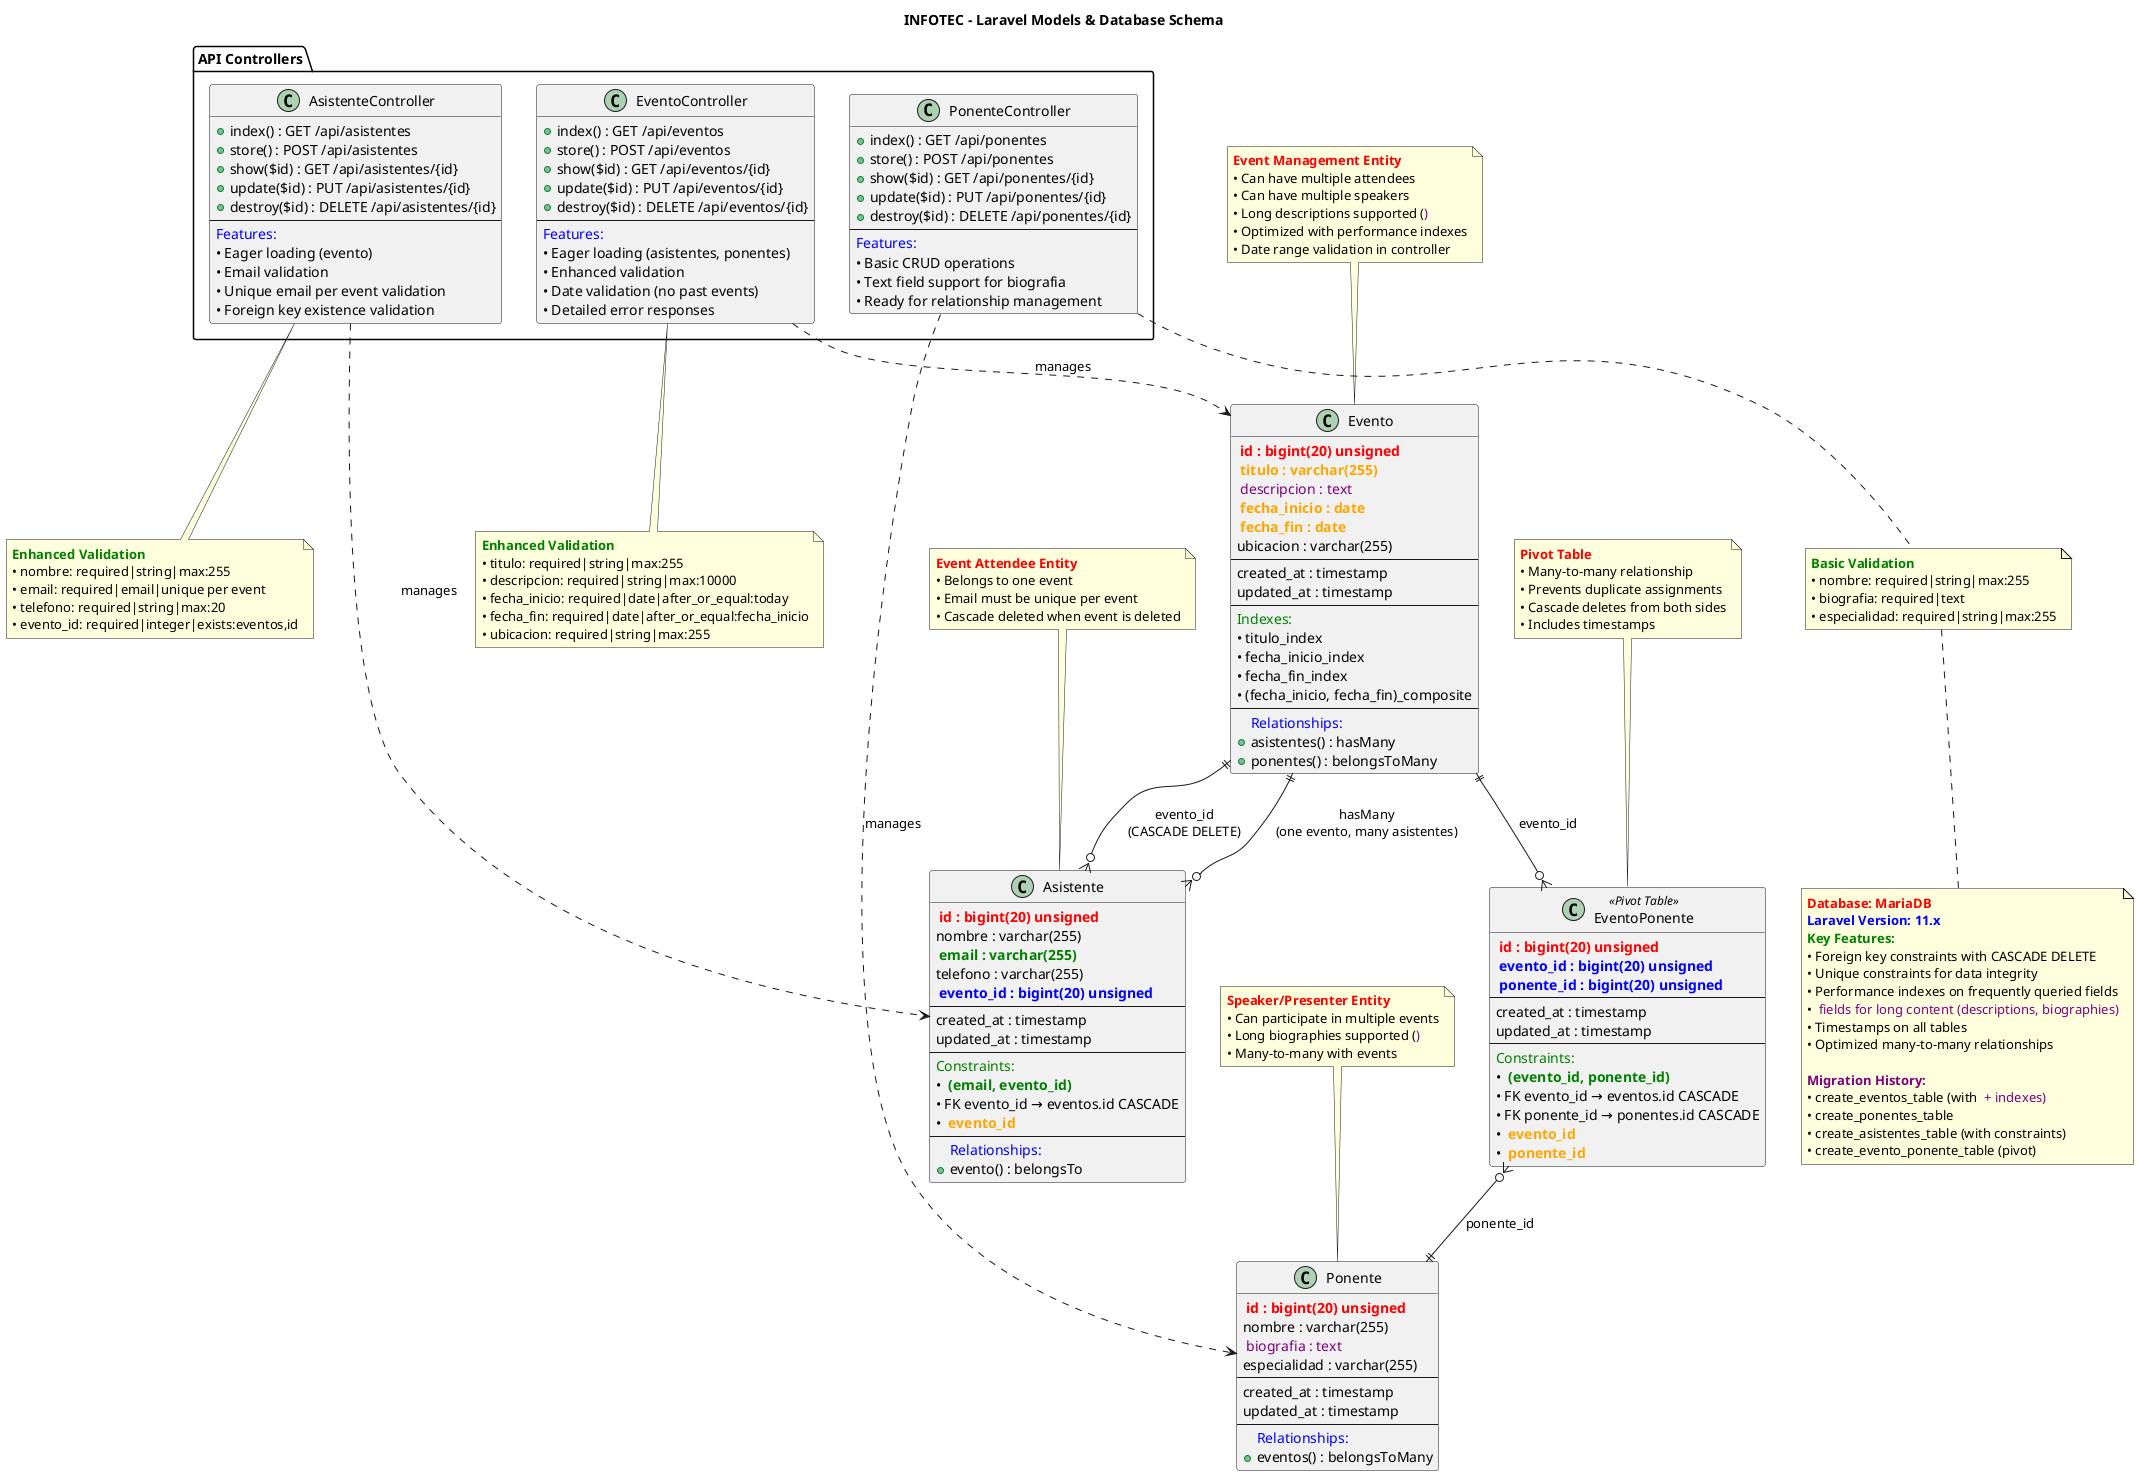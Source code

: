 @startuml INFOTEC Laravel Models
!define ENTITY class
!define PRIMARY_KEY <b><color:red>
!define FOREIGN_KEY <b><color:blue>
!define UNIQUE <b><color:green>
!define INDEX <b><color:orange>
!define TEXT <color:purple>

title INFOTEC - Laravel Models & Database Schema

' ============================================================================
' ENTITIES / MODELS
' ============================================================================

ENTITY Evento {
    PRIMARY_KEY id : bigint(20) unsigned
    INDEX titulo : varchar(255)
    TEXT descripcion : text
    INDEX fecha_inicio : date
    INDEX fecha_fin : date
    ubicacion : varchar(255)
    --
    created_at : timestamp
    updated_at : timestamp
    --
    <color:green>Indexes:</color>
    • titulo_index
    • fecha_inicio_index  
    • fecha_fin_index
    • (fecha_inicio, fecha_fin)_composite
    --
    <color:blue>Relationships:</color>
    + asistentes() : hasMany
    + ponentes() : belongsToMany
}

ENTITY Ponente {
    PRIMARY_KEY id : bigint(20) unsigned
    nombre : varchar(255)
    TEXT biografia : text
    especialidad : varchar(255)
    --
    created_at : timestamp
    updated_at : timestamp
    --
    <color:blue>Relationships:</color>
    + eventos() : belongsToMany
}

ENTITY Asistente {
    PRIMARY_KEY id : bigint(20) unsigned
    nombre : varchar(255)
    UNIQUE email : varchar(255)
    telefono : varchar(255)
    FOREIGN_KEY evento_id : bigint(20) unsigned
    --
    created_at : timestamp
    updated_at : timestamp
    --
    <color:green>Constraints:</color>
    • UNIQUE (email, evento_id)
    • FK evento_id → eventos.id CASCADE
    • INDEX evento_id
    --
    <color:blue>Relationships:</color>
    + evento() : belongsTo
}

ENTITY EventoPonente <<Pivot Table>> {
    PRIMARY_KEY id : bigint(20) unsigned
    FOREIGN_KEY evento_id : bigint(20) unsigned
    FOREIGN_KEY ponente_id : bigint(20) unsigned
    --
    created_at : timestamp
    updated_at : timestamp
    --
    <color:green>Constraints:</color>
    • UNIQUE (evento_id, ponente_id)
    • FK evento_id → eventos.id CASCADE
    • FK ponente_id → ponentes.id CASCADE
    • INDEX evento_id
    • INDEX ponente_id
}

' ============================================================================
' RELATIONSHIPS
' ============================================================================

' One-to-Many: Evento → Asistentes
Evento ||--o{ Asistente : "hasMany\n(one evento, many asistentes)"

' Many-to-Many: Evento ↔ Ponentes
Evento ||--o{ EventoPonente : "evento_id"
EventoPonente }o--|| Ponente : "ponente_id"

' Foreign Key Constraint Lines
Asistente }o--|| Evento : "evento_id\n(CASCADE DELETE)"

' ============================================================================
' NOTES AND ADDITIONAL INFO
' ============================================================================

note top of Evento : <color:red><b>Event Management Entity</b></color>\n• Can have multiple attendees\n• Can have multiple speakers\n• Long descriptions supported (TEXT)\n• Optimized with performance indexes\n• Date range validation in controller

note top of Ponente : <color:red><b>Speaker/Presenter Entity</b></color>\n• Can participate in multiple events\n• Long biographies supported (TEXT)\n• Many-to-many with events

note top of Asistente : <color:red><b>Event Attendee Entity</b></color>\n• Belongs to one event\n• Email must be unique per event\n• Cascade deleted when event is deleted

note top of EventoPonente : <color:red><b>Pivot Table</b></color>\n• Many-to-many relationship\n• Prevents duplicate assignments\n• Cascade deletes from both sides\n• Includes timestamps

' ============================================================================
' CONTROLLERS AND API ENDPOINTS
' ============================================================================

package "API Controllers" {
    class EventoController {
        + index() : GET /api/eventos
        + store() : POST /api/eventos
        + show($id) : GET /api/eventos/{id}
        + update($id) : PUT /api/eventos/{id}
        + destroy($id) : DELETE /api/eventos/{id}
        --
        <color:blue>Features:</color>
        • Eager loading (asistentes, ponentes)
        • Enhanced validation
        • Date validation (no past events)
        • Detailed error responses
    }

    class AsistenteController {
        + index() : GET /api/asistentes
        + store() : POST /api/asistentes
        + show($id) : GET /api/asistentes/{id}
        + update($id) : PUT /api/asistentes/{id}
        + destroy($id) : DELETE /api/asistentes/{id}
        --
        <color:blue>Features:</color>
        • Eager loading (evento)
        • Email validation
        • Unique email per event validation
        • Foreign key existence validation
    }

    class PonenteController {
        + index() : GET /api/ponentes
        + store() : POST /api/ponentes
        + show($id) : GET /api/ponentes/{id}
        + update($id) : PUT /api/ponentes/{id}
        + destroy($id) : DELETE /api/ponentes/{id}
        --
        <color:blue>Features:</color>
        • Basic CRUD operations
        • Text field support for biografia
        • Ready for relationship management
    }
}

EventoController ..> Evento : "manages"
AsistenteController ..> Asistente : "manages"
PonenteController ..> Ponente : "manages"

' ============================================================================
' VALIDATION RULES
' ============================================================================

note bottom of EventoController : <color:green><b>Enhanced Validation</b></color>\n• titulo: required|string|max:255\n• descripcion: required|string|max:10000\n• fecha_inicio: required|date|after_or_equal:today\n• fecha_fin: required|date|after_or_equal:fecha_inicio\n• ubicacion: required|string|max:255

note bottom of AsistenteController : <color:green><b>Enhanced Validation</b></color>\n• nombre: required|string|max:255\n• email: required|email|unique per event\n• telefono: required|string|max:20\n• evento_id: required|integer|exists:eventos,id

note bottom of PonenteController : <color:green><b>Basic Validation</b></color>\n• nombre: required|string|max:255\n• biografia: required|text\n• especialidad: required|string|max:255

' ============================================================================
' DATABASE INFORMATION
' ============================================================================

note bottom : <color:red><b>Database: MariaDB</b></color>\n<color:blue><b>Laravel Version: 11.x</b></color>\n<color:green><b>Key Features:</b></color>\n• Foreign key constraints with CASCADE DELETE\n• Unique constraints for data integrity\n• Performance indexes on frequently queried fields\n• TEXT fields for long content (descriptions, biographies)\n• Timestamps on all tables\n• Optimized many-to-many relationships\n\n<color:purple><b>Migration History:</b></color>\n• create_eventos_table (with TEXT + indexes)\n• create_ponentes_table\n• create_asistentes_table (with constraints)\n• create_evento_ponente_table (pivot)

@enduml